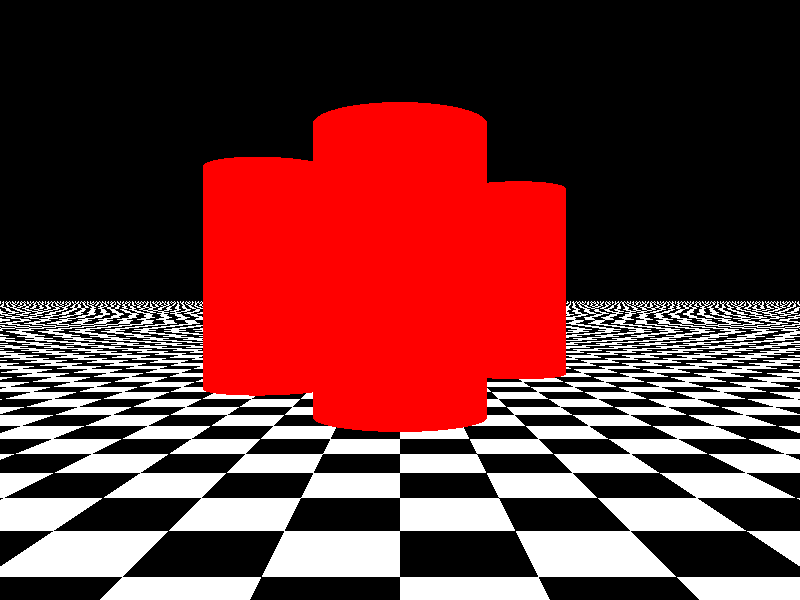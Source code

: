 #declare Radius = 1.5;
#declare Height = 5;
#declare AmbientVal = 0.2;
#declare DiffuseVal = 1;

cylinder {  <12,1,0>,<12,1,Height>,Radius
  pigment {color rgb <1,0,0>}//finish {ambient 1 diffuse 0}
  //This makes it perfect solid red
  finish {ambient AmbientVal diffuse DiffuseVal}
  //This makes it respond to normal light
}
cylinder {  <18,4,0>,<18,4,Height>,Radius
  pigment {color rgb <1,0,0>}//finish {ambient 1 diffuse 0}
  //This makes it perfect solid red
  finish {ambient AmbientVal diffuse DiffuseVal}
  //This makes it respond to normal light
}
cylinder {  <15,-3,0>,<15,-3,Height>,Radius
  pigment {color rgb <1,0,0>}//finish {ambient 1 diffuse 0}
  //This makes it perfect solid red
  finish {ambient AmbientVal diffuse DiffuseVal}
  //This makes it respond to normal light
}
cylinder {  <20,-10,0>,<20,-10,Height>,Radius
  pigment {color rgb <1,0,0>}//finish {ambient 1 diffuse 0}
  //This makes it perfect solid red
  finish {ambient AmbientVal diffuse DiffuseVal}
  //This makes it respond to normal light
}
cylinder {  <11,5,0>,<11,5,Height>,Radius
  pigment {color rgb <1,0,0>}//finish {ambient 1 diffuse 0}
  //This makes it perfect solid red
  finish {ambient AmbientVal diffuse DiffuseVal}
  //This makes it respond to normal light
}

plane {
  z,0 //Perpendicular to z vector, 0 units from origin
  pigment {checker color <1,1,1> color <0,0,0>}//finish {ambient 1 diffuse 0}
  //This makes it perfect solid red
  finish {ambient 0 diffuse 1} //This makes it respond to normal light
}
light_source {
  <-20,-0,20>*1000  //quite far away
  color rgb <1,1,1> //white light
}
camera {
  sky z
  up y
  right -x*image_width/image_height
  angle 60
  location <15,-15,2>
  look_at <15,0,2>
}
